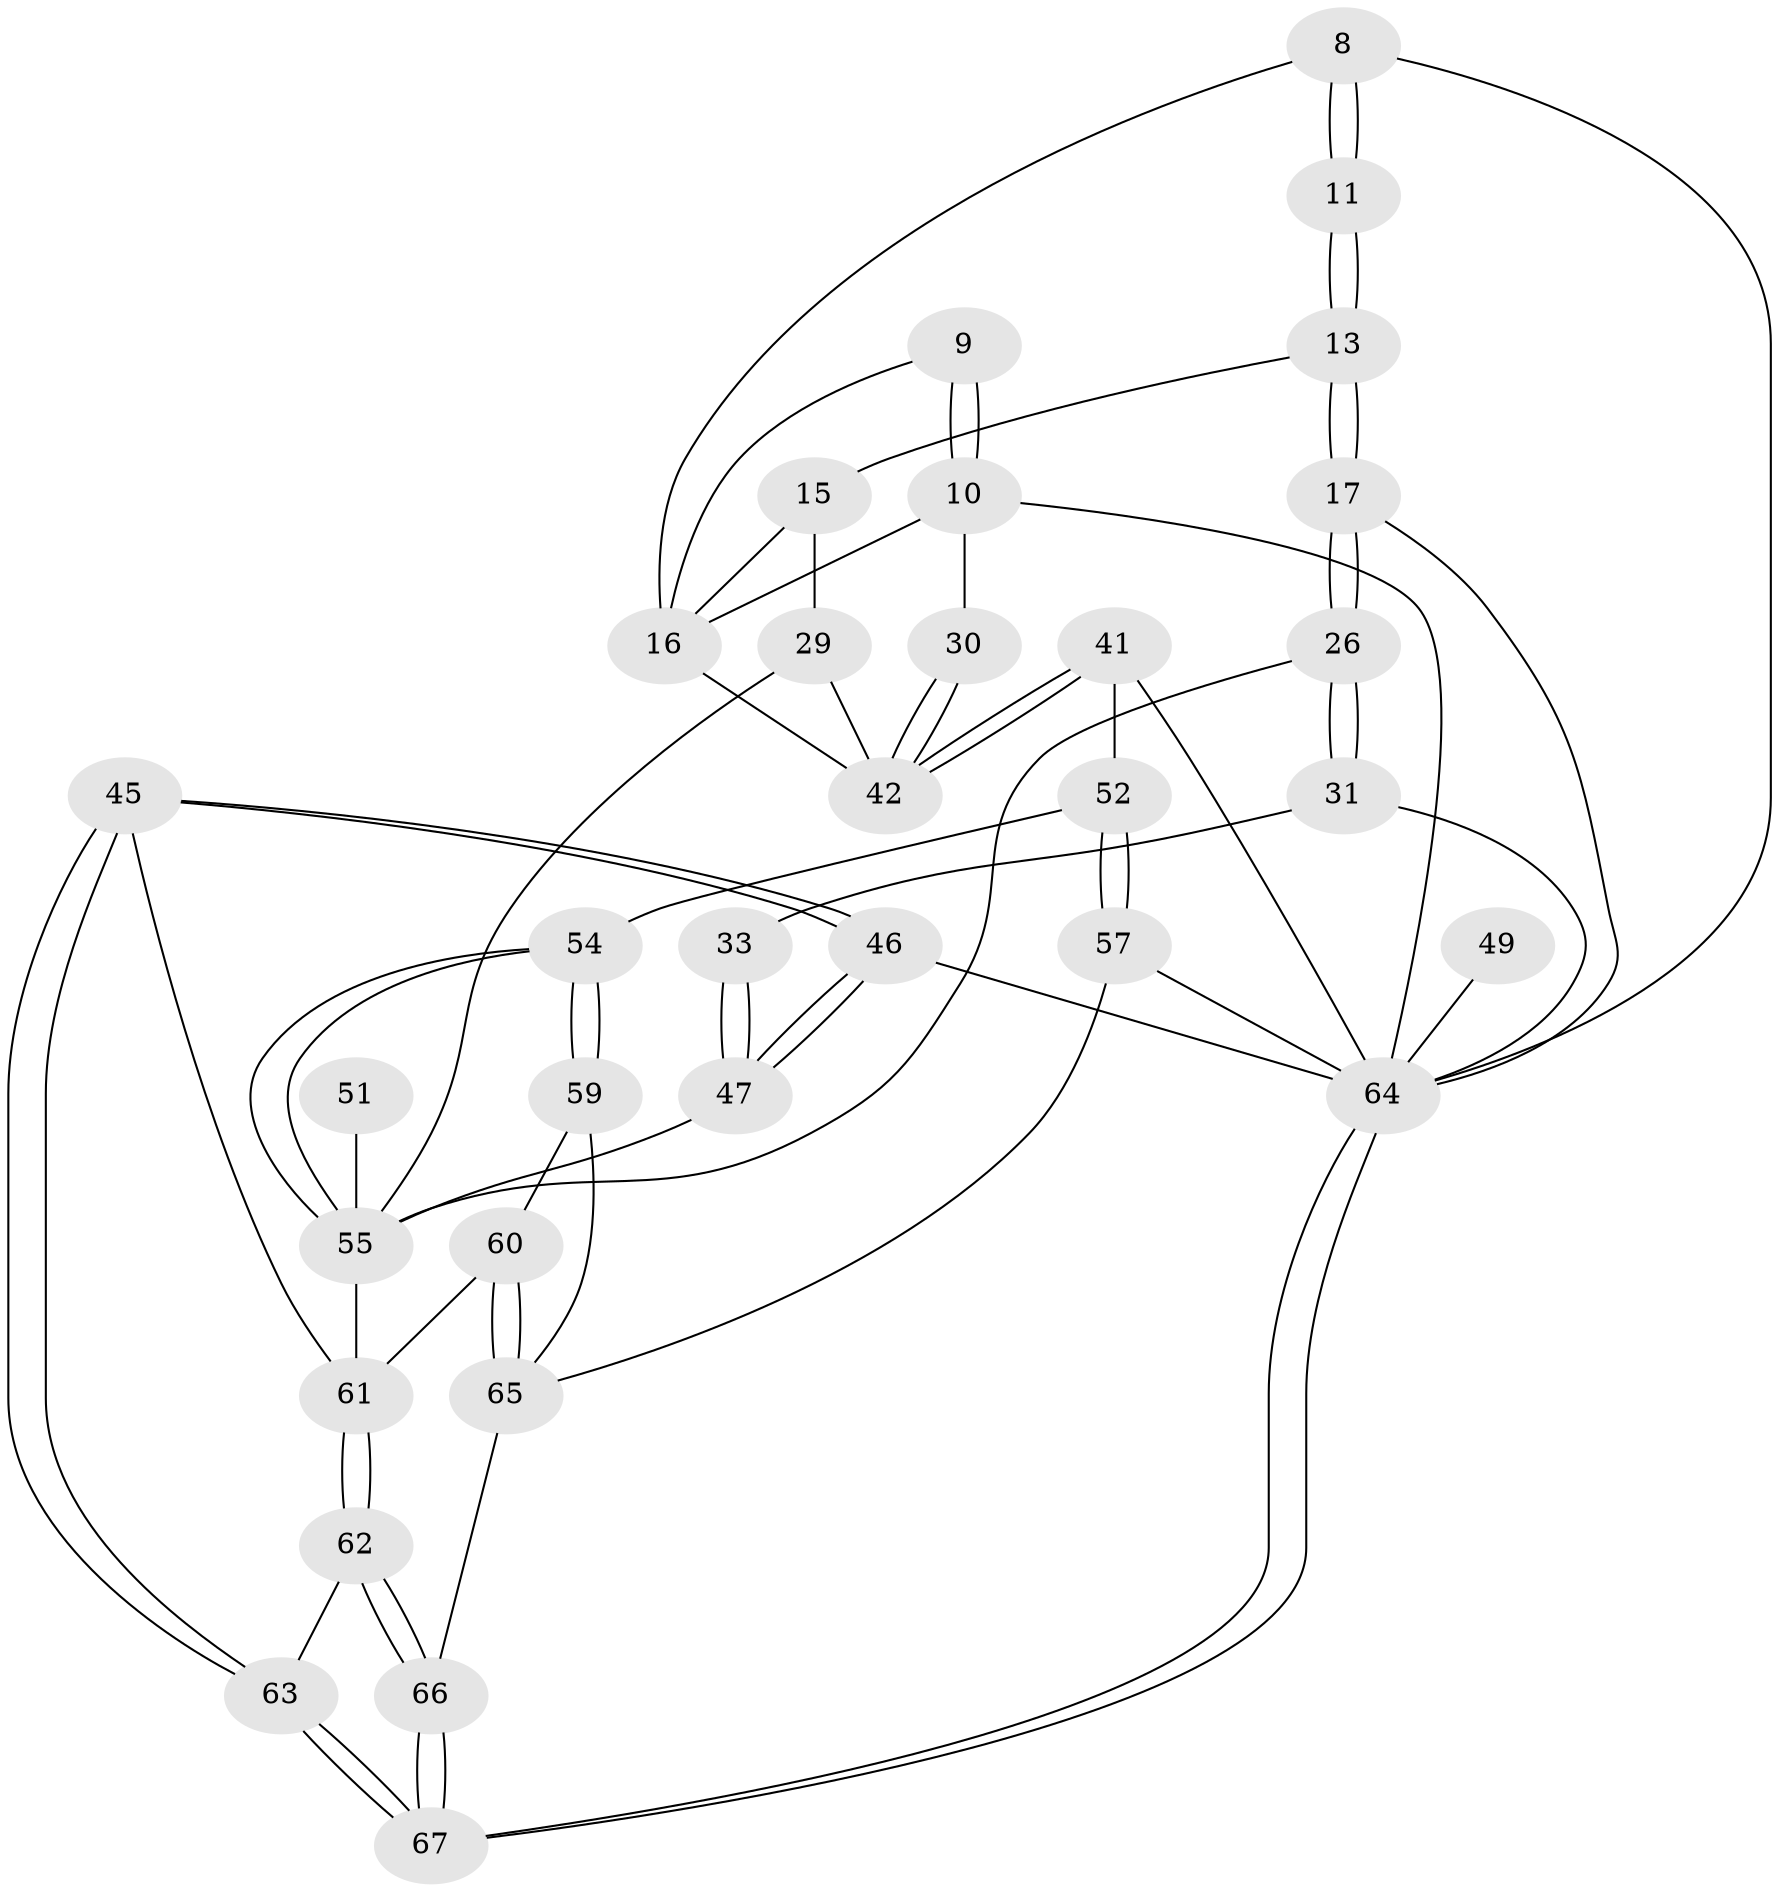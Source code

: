 // original degree distribution, {3: 0.04477611940298507, 5: 0.4925373134328358, 4: 0.23880597014925373, 6: 0.22388059701492538}
// Generated by graph-tools (version 1.1) at 2025/02/03/09/25 05:02:01]
// undirected, 33 vertices, 74 edges
graph export_dot {
graph [start="1"]
  node [color=gray90,style=filled];
  8 [pos="+0.6297185791366655+0.03954480385152364",super="+4"];
  9 [pos="+1+0.1650760084745207"];
  10 [pos="+1+0.263051789131192",super="+5"];
  11 [pos="+0.3173964148490312+0.08777215657714164"];
  13 [pos="+0.33183128106340143+0.16322123447977918"];
  15 [pos="+0.5416006408620191+0.2891041324375663",super="+12"];
  16 [pos="+0.7855018232495758+0.21414489386075586",super="+14+6+7"];
  17 [pos="+0.20599310051371789+0.3088399064603385"];
  26 [pos="+0.17728980834410993+0.4148263497625129",super="+25"];
  29 [pos="+0.7747152981074659+0.5837128193436104",super="+23+21"];
  30 [pos="+1+0.3729652241169692",super="+22"];
  31 [pos="+0.0779741922214786+0.5140867354584363"];
  33 [pos="+0.16921860721253493+0.6045303164650797"];
  41 [pos="+1+0.8187722752535982"];
  42 [pos="+1+0.7482259708094595",super="+28+27+20"];
  45 [pos="+0.30350279054386076+0.8333971709407499"];
  46 [pos="+0.2959192412354675+0.8256995361041014"];
  47 [pos="+0.28686756905508604+0.7422149950506427",super="+36+34"];
  49 [pos="+0+0.6124438419020807"];
  51 [pos="+0.4536262798594628+0.8089841369484827"];
  52 [pos="+0.7736225476767745+0.6431840349733756"];
  54 [pos="+0.6091080857679384+0.8477130632323475",super="+53"];
  55 [pos="+0.5811524979692428+0.7861488408560179",super="+50+43"];
  57 [pos="+0.9037212136265254+1"];
  59 [pos="+0.6097482870288915+0.8899908664651562"];
  60 [pos="+0.47795600503268854+0.8808417278627727"];
  61 [pos="+0.4714370207400935+0.8779541072761532",super="+44"];
  62 [pos="+0.43184562652054+0.9815901657502047"];
  63 [pos="+0.30523048354414495+0.8685333135955063"];
  64 [pos="+0+1",super="+48+56"];
  65 [pos="+0.5056412224178111+1",super="+58"];
  66 [pos="+0.4990058438746025+1"];
  67 [pos="+0.2797071350024988+1"];
  8 -- 11 [weight=2];
  8 -- 11;
  8 -- 64;
  8 -- 16;
  9 -- 10 [weight=2];
  9 -- 10;
  9 -- 16;
  10 -- 30;
  10 -- 16;
  10 -- 64 [weight=2];
  11 -- 13;
  11 -- 13;
  13 -- 17;
  13 -- 17;
  13 -- 15;
  15 -- 16 [weight=2];
  15 -- 29;
  16 -- 42;
  17 -- 26;
  17 -- 26;
  17 -- 64;
  26 -- 31;
  26 -- 31;
  26 -- 55;
  29 -- 42 [weight=2];
  29 -- 55 [weight=2];
  30 -- 42 [weight=3];
  30 -- 42;
  31 -- 33;
  31 -- 64;
  33 -- 47 [weight=2];
  33 -- 47;
  41 -- 42;
  41 -- 42;
  41 -- 52;
  41 -- 64;
  45 -- 46;
  45 -- 46;
  45 -- 63;
  45 -- 63;
  45 -- 61;
  46 -- 47;
  46 -- 47;
  46 -- 64;
  47 -- 55;
  49 -- 64 [weight=3];
  51 -- 55 [weight=3];
  52 -- 57;
  52 -- 57;
  52 -- 54;
  54 -- 55 [weight=2];
  54 -- 55;
  54 -- 59;
  54 -- 59;
  55 -- 61;
  57 -- 64;
  57 -- 65;
  59 -- 60;
  59 -- 65;
  60 -- 61;
  60 -- 65;
  60 -- 65;
  61 -- 62;
  61 -- 62;
  62 -- 63;
  62 -- 66;
  62 -- 66;
  63 -- 67;
  63 -- 67;
  64 -- 67;
  64 -- 67;
  65 -- 66;
  66 -- 67;
  66 -- 67;
}
